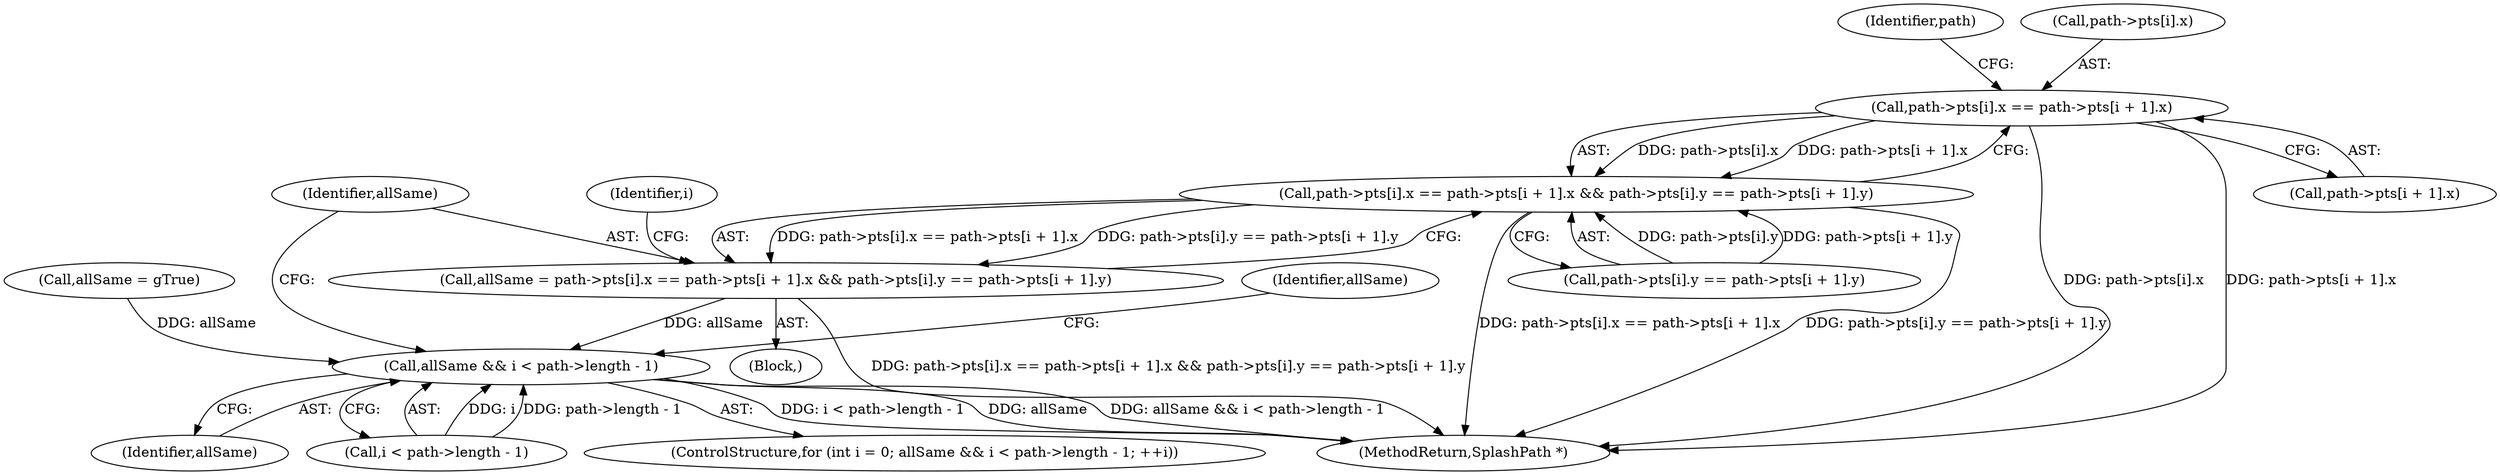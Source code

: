 digraph "0_poppler_8b6dc55e530b2f5ede6b9dfb64aafdd1d5836492@array" {
"1000459" [label="(Call,path->pts[i].x == path->pts[i + 1].x)"];
"1000458" [label="(Call,path->pts[i].x == path->pts[i + 1].x && path->pts[i].y == path->pts[i + 1].y)"];
"1000456" [label="(Call,allSame = path->pts[i].x == path->pts[i + 1].x && path->pts[i].y == path->pts[i + 1].y)"];
"1000444" [label="(Call,allSame && i < path->length - 1)"];
"1000436" [label="(Call,allSame = gTrue)"];
"1000445" [label="(Identifier,allSame)"];
"1000446" [label="(Call,i < path->length - 1)"];
"1000458" [label="(Call,path->pts[i].x == path->pts[i + 1].x && path->pts[i].y == path->pts[i + 1].y)"];
"1000457" [label="(Identifier,allSame)"];
"1000444" [label="(Call,allSame && i < path->length - 1)"];
"1000480" [label="(Identifier,path)"];
"1000460" [label="(Call,path->pts[i].x)"];
"1000459" [label="(Call,path->pts[i].x == path->pts[i + 1].x)"];
"1000456" [label="(Call,allSame = path->pts[i].x == path->pts[i + 1].x && path->pts[i].y == path->pts[i + 1].y)"];
"1000476" [label="(Call,path->pts[i].y == path->pts[i + 1].y)"];
"1000455" [label="(Block,)"];
"1000454" [label="(Identifier,i)"];
"1000522" [label="(MethodReturn,SplashPath *)"];
"1000467" [label="(Call,path->pts[i + 1].x)"];
"1000439" [label="(ControlStructure,for (int i = 0; allSame && i < path->length - 1; ++i))"];
"1000494" [label="(Identifier,allSame)"];
"1000459" -> "1000458"  [label="AST: "];
"1000459" -> "1000467"  [label="CFG: "];
"1000460" -> "1000459"  [label="AST: "];
"1000467" -> "1000459"  [label="AST: "];
"1000480" -> "1000459"  [label="CFG: "];
"1000458" -> "1000459"  [label="CFG: "];
"1000459" -> "1000522"  [label="DDG: path->pts[i].x"];
"1000459" -> "1000522"  [label="DDG: path->pts[i + 1].x"];
"1000459" -> "1000458"  [label="DDG: path->pts[i].x"];
"1000459" -> "1000458"  [label="DDG: path->pts[i + 1].x"];
"1000458" -> "1000456"  [label="AST: "];
"1000458" -> "1000476"  [label="CFG: "];
"1000476" -> "1000458"  [label="AST: "];
"1000456" -> "1000458"  [label="CFG: "];
"1000458" -> "1000522"  [label="DDG: path->pts[i].x == path->pts[i + 1].x"];
"1000458" -> "1000522"  [label="DDG: path->pts[i].y == path->pts[i + 1].y"];
"1000458" -> "1000456"  [label="DDG: path->pts[i].x == path->pts[i + 1].x"];
"1000458" -> "1000456"  [label="DDG: path->pts[i].y == path->pts[i + 1].y"];
"1000476" -> "1000458"  [label="DDG: path->pts[i].y"];
"1000476" -> "1000458"  [label="DDG: path->pts[i + 1].y"];
"1000456" -> "1000455"  [label="AST: "];
"1000457" -> "1000456"  [label="AST: "];
"1000454" -> "1000456"  [label="CFG: "];
"1000456" -> "1000522"  [label="DDG: path->pts[i].x == path->pts[i + 1].x && path->pts[i].y == path->pts[i + 1].y"];
"1000456" -> "1000444"  [label="DDG: allSame"];
"1000444" -> "1000439"  [label="AST: "];
"1000444" -> "1000445"  [label="CFG: "];
"1000444" -> "1000446"  [label="CFG: "];
"1000445" -> "1000444"  [label="AST: "];
"1000446" -> "1000444"  [label="AST: "];
"1000457" -> "1000444"  [label="CFG: "];
"1000494" -> "1000444"  [label="CFG: "];
"1000444" -> "1000522"  [label="DDG: i < path->length - 1"];
"1000444" -> "1000522"  [label="DDG: allSame"];
"1000444" -> "1000522"  [label="DDG: allSame && i < path->length - 1"];
"1000436" -> "1000444"  [label="DDG: allSame"];
"1000446" -> "1000444"  [label="DDG: i"];
"1000446" -> "1000444"  [label="DDG: path->length - 1"];
}
